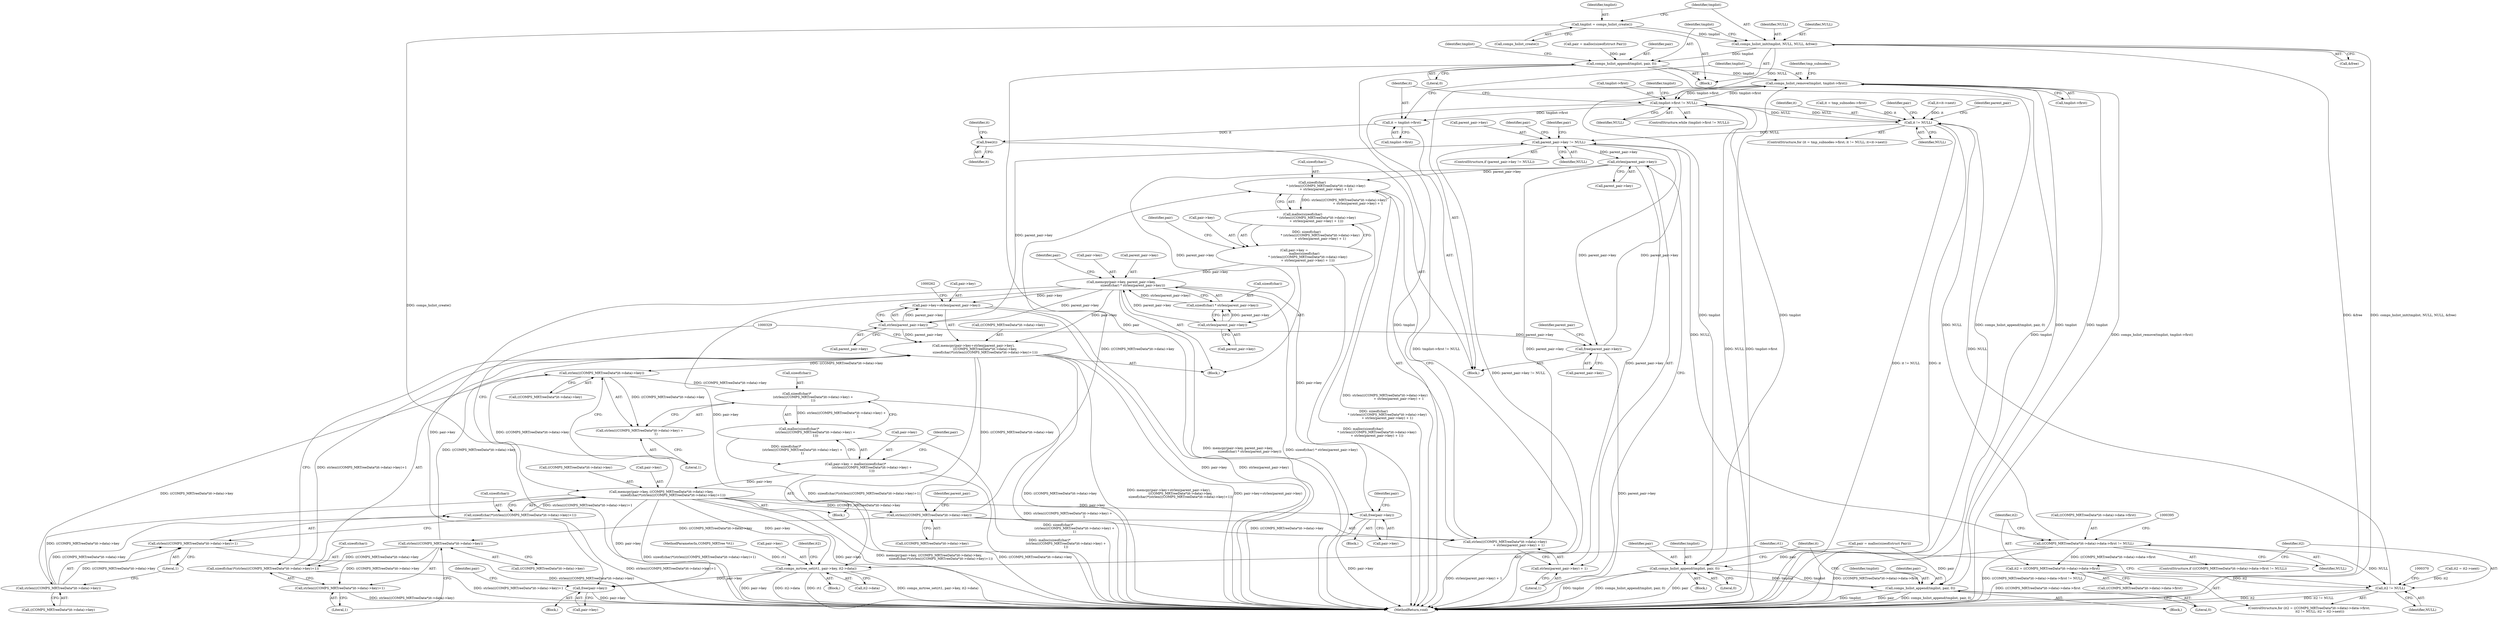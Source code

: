 digraph "0_libcomps_e3a5d056633677959ad924a51758876d415e7046@API" {
"1000128" [label="(Call,tmplist = comps_hslist_create())"];
"1000131" [label="(Call,comps_hslist_init(tmplist, NULL, NULL, &free))"];
"1000137" [label="(Call,comps_hslist_append(tmplist, pair, 0))"];
"1000153" [label="(Call,comps_hslist_remove(tmplist, tmplist->first))"];
"1000142" [label="(Call,tmplist->first != NULL)"];
"1000148" [label="(Call,it = tmplist->first)"];
"1000174" [label="(Call,free(it))"];
"1000182" [label="(Call,it != NULL)"];
"1000208" [label="(Call,parent_pair->key != NULL)"];
"1000232" [label="(Call,strlen(parent_pair->key))"];
"1000219" [label="(Call,sizeof(char)\n                           * (strlen(((COMPS_MRTreeData*)it->data)->key)\n                           + strlen(parent_pair->key) + 1))"];
"1000218" [label="(Call,malloc(sizeof(char)\n                           * (strlen(((COMPS_MRTreeData*)it->data)->key)\n                           + strlen(parent_pair->key) + 1)))"];
"1000214" [label="(Call,pair->key =\n                    malloc(sizeof(char)\n                           * (strlen(((COMPS_MRTreeData*)it->data)->key)\n                           + strlen(parent_pair->key) + 1)))"];
"1000237" [label="(Call,memcpy(pair->key, parent_pair->key,\n                       sizeof(char) * strlen(parent_pair->key)))"];
"1000251" [label="(Call,memcpy(pair->key+strlen(parent_pair->key),\n                       ((COMPS_MRTreeData*)it->data)->key,\n                       sizeof(char)*(strlen(((COMPS_MRTreeData*)it->data)->key)+1)))"];
"1000223" [label="(Call,strlen(((COMPS_MRTreeData*)it->data)->key))"];
"1000222" [label="(Call,strlen(((COMPS_MRTreeData*)it->data)->key)\n                           + strlen(parent_pair->key) + 1)"];
"1000271" [label="(Call,strlen(((COMPS_MRTreeData*)it->data)->key))"];
"1000267" [label="(Call,sizeof(char)*(strlen(((COMPS_MRTreeData*)it->data)->key)+1))"];
"1000270" [label="(Call,strlen(((COMPS_MRTreeData*)it->data)->key)+1)"];
"1000291" [label="(Call,strlen(((COMPS_MRTreeData*)it->data)->key))"];
"1000287" [label="(Call,sizeof(char)*\n                                (strlen(((COMPS_MRTreeData*)it->data)->key) +\n                                1))"];
"1000286" [label="(Call,malloc(sizeof(char)*\n                                (strlen(((COMPS_MRTreeData*)it->data)->key) +\n                                1)))"];
"1000282" [label="(Call,pair->key = malloc(sizeof(char)*\n                                (strlen(((COMPS_MRTreeData*)it->data)->key) +\n                                1)))"];
"1000300" [label="(Call,memcpy(pair->key, ((COMPS_MRTreeData*)it->data)->key,\n                       sizeof(char)*(strlen(((COMPS_MRTreeData*)it->data)->key)+1)))"];
"1000358" [label="(Call,comps_mrtree_set(rt1, pair->key, it2->data))"];
"1000383" [label="(Call,free(pair->key))"];
"1000408" [label="(Call,free(pair->key))"];
"1000290" [label="(Call,strlen(((COMPS_MRTreeData*)it->data)->key) +\n                                1)"];
"1000315" [label="(Call,strlen(((COMPS_MRTreeData*)it->data)->key))"];
"1000311" [label="(Call,sizeof(char)*(strlen(((COMPS_MRTreeData*)it->data)->key)+1))"];
"1000314" [label="(Call,strlen(((COMPS_MRTreeData*)it->data)->key)+1)"];
"1000252" [label="(Call,pair->key+strlen(parent_pair->key))"];
"1000256" [label="(Call,strlen(parent_pair->key))"];
"1000414" [label="(Call,free(parent_pair->key))"];
"1000231" [label="(Call,strlen(parent_pair->key) + 1)"];
"1000247" [label="(Call,strlen(parent_pair->key))"];
"1000244" [label="(Call,sizeof(char) * strlen(parent_pair->key))"];
"1000325" [label="(Call,((COMPS_MRTreeData*)it->data)->data->first != NULL)"];
"1000338" [label="(Call,it2 = ((COMPS_MRTreeData*)it->data)->data->first)"];
"1000349" [label="(Call,it2 != NULL)"];
"1000377" [label="(Call,comps_hslist_append(tmplist, pair, 0))"];
"1000402" [label="(Call,comps_hslist_append(tmplist, pair, 0))"];
"1000335" [label="(Identifier,NULL)"];
"1000257" [label="(Call,parent_pair->key)"];
"1000191" [label="(Call,pair = malloc(sizeof(struct Pair)))"];
"1000149" [label="(Identifier,it)"];
"1000284" [label="(Identifier,pair)"];
"1000153" [label="(Call,comps_hslist_remove(tmplist, tmplist->first))"];
"1000409" [label="(Call,pair->key)"];
"1000176" [label="(ControlStructure,for (it = tmp_subnodes->first; it != NULL; it=it->next))"];
"1000316" [label="(Call,((COMPS_MRTreeData*)it->data)->key)"];
"1000323" [label="(Literal,1)"];
"1000146" [label="(Identifier,NULL)"];
"1000337" [label="(ControlStructure,for (it2 = ((COMPS_MRTreeData*)it->data)->data->first;\n                     it2 != NULL; it2 = it2->next))"];
"1000304" [label="(Call,((COMPS_MRTreeData*)it->data)->key)"];
"1000144" [label="(Identifier,tmplist)"];
"1000150" [label="(Call,tmplist->first)"];
"1000384" [label="(Call,pair->key)"];
"1000419" [label="(Identifier,parent_pair)"];
"1000248" [label="(Call,parent_pair->key)"];
"1000154" [label="(Identifier,tmplist)"];
"1000350" [label="(Identifier,it2)"];
"1000340" [label="(Call,((COMPS_MRTreeData*)it->data)->data->first)"];
"1000147" [label="(Block,)"];
"1000256" [label="(Call,strlen(parent_pair->key))"];
"1000299" [label="(Literal,1)"];
"1000237" [label="(Call,memcpy(pair->key, parent_pair->key,\n                       sizeof(char) * strlen(parent_pair->key)))"];
"1000378" [label="(Identifier,tmplist)"];
"1000132" [label="(Identifier,tmplist)"];
"1000380" [label="(Literal,0)"];
"1000133" [label="(Identifier,NULL)"];
"1000139" [label="(Identifier,pair)"];
"1000213" [label="(Block,)"];
"1000137" [label="(Call,comps_hslist_append(tmplist, pair, 0))"];
"1000358" [label="(Call,comps_mrtree_set(rt1, pair->key, it2->data))"];
"1000238" [label="(Call,pair->key)"];
"1000388" [label="(Identifier,pair)"];
"1000311" [label="(Call,sizeof(char)*(strlen(((COMPS_MRTreeData*)it->data)->key)+1))"];
"1000159" [label="(Identifier,tmp_subnodes)"];
"1000239" [label="(Identifier,pair)"];
"1000183" [label="(Identifier,it)"];
"1000141" [label="(ControlStructure,while (tmplist->first != NULL))"];
"1000244" [label="(Call,sizeof(char) * strlen(parent_pair->key))"];
"1000270" [label="(Call,strlen(((COMPS_MRTreeData*)it->data)->key)+1)"];
"1000251" [label="(Call,memcpy(pair->key+strlen(parent_pair->key),\n                       ((COMPS_MRTreeData*)it->data)->key,\n                       sizeof(char)*(strlen(((COMPS_MRTreeData*)it->data)->key)+1)))"];
"1000291" [label="(Call,strlen(((COMPS_MRTreeData*)it->data)->key))"];
"1000315" [label="(Call,strlen(((COMPS_MRTreeData*)it->data)->key))"];
"1000414" [label="(Call,free(parent_pair->key))"];
"1000216" [label="(Identifier,pair)"];
"1000219" [label="(Call,sizeof(char)\n                           * (strlen(((COMPS_MRTreeData*)it->data)->key)\n                           + strlen(parent_pair->key) + 1))"];
"1000376" [label="(Block,)"];
"1000314" [label="(Call,strlen(((COMPS_MRTreeData*)it->data)->key)+1)"];
"1000177" [label="(Call,it = tmp_subnodes->first)"];
"1000224" [label="(Call,((COMPS_MRTreeData*)it->data)->key)"];
"1000267" [label="(Call,sizeof(char)*(strlen(((COMPS_MRTreeData*)it->data)->key)+1))"];
"1000404" [label="(Identifier,pair)"];
"1000422" [label="(Identifier,tmplist)"];
"1000407" [label="(Block,)"];
"1000402" [label="(Call,comps_hslist_append(tmplist, pair, 0))"];
"1000207" [label="(ControlStructure,if (parent_pair->key != NULL))"];
"1000382" [label="(Block,)"];
"1000415" [label="(Call,parent_pair->key)"];
"1000423" [label="(MethodReturn,void)"];
"1000192" [label="(Identifier,pair)"];
"1000185" [label="(Call,it=it->next)"];
"1000408" [label="(Call,free(pair->key))"];
"1000325" [label="(Call,((COMPS_MRTreeData*)it->data)->data->first != NULL)"];
"1000403" [label="(Identifier,tmplist)"];
"1000416" [label="(Identifier,parent_pair)"];
"1000283" [label="(Call,pair->key)"];
"1000338" [label="(Call,it2 = ((COMPS_MRTreeData*)it->data)->data->first)"];
"1000352" [label="(Call,it2 = it2->next)"];
"1000208" [label="(Call,parent_pair->key != NULL)"];
"1000215" [label="(Call,pair->key)"];
"1000290" [label="(Call,strlen(((COMPS_MRTreeData*)it->data)->key) +\n                                1)"];
"1000175" [label="(Identifier,it)"];
"1000247" [label="(Call,strlen(parent_pair->key))"];
"1000174" [label="(Call,free(it))"];
"1000212" [label="(Identifier,NULL)"];
"1000302" [label="(Identifier,pair)"];
"1000253" [label="(Call,pair->key)"];
"1000234" [label="(Identifier,parent_pair)"];
"1000182" [label="(Call,it != NULL)"];
"1000223" [label="(Call,strlen(((COMPS_MRTreeData*)it->data)->key))"];
"1000218" [label="(Call,malloc(sizeof(char)\n                           * (strlen(((COMPS_MRTreeData*)it->data)->key)\n                           + strlen(parent_pair->key) + 1)))"];
"1000339" [label="(Identifier,it2)"];
"1000351" [label="(Identifier,NULL)"];
"1000279" [label="(Literal,1)"];
"1000214" [label="(Call,pair->key =\n                    malloc(sizeof(char)\n                           * (strlen(((COMPS_MRTreeData*)it->data)->key)\n                           + strlen(parent_pair->key) + 1)))"];
"1000312" [label="(Call,sizeof(char))"];
"1000241" [label="(Call,parent_pair->key)"];
"1000383" [label="(Call,free(pair->key))"];
"1000129" [label="(Identifier,tmplist)"];
"1000281" [label="(Block,)"];
"1000401" [label="(Block,)"];
"1000405" [label="(Literal,0)"];
"1000260" [label="(Call,((COMPS_MRTreeData*)it->data)->key)"];
"1000148" [label="(Call,it = tmplist->first)"];
"1000184" [label="(Identifier,NULL)"];
"1000231" [label="(Call,strlen(parent_pair->key) + 1)"];
"1000142" [label="(Call,tmplist->first != NULL)"];
"1000288" [label="(Call,sizeof(char))"];
"1000233" [label="(Call,parent_pair->key)"];
"1000301" [label="(Call,pair->key)"];
"1000143" [label="(Call,tmplist->first)"];
"1000360" [label="(Call,pair->key)"];
"1000282" [label="(Call,pair->key = malloc(sizeof(char)*\n                                (strlen(((COMPS_MRTreeData*)it->data)->key) +\n                                1)))"];
"1000349" [label="(Call,it2 != NULL)"];
"1000128" [label="(Call,tmplist = comps_hslist_create())"];
"1000268" [label="(Call,sizeof(char))"];
"1000186" [label="(Identifier,it)"];
"1000105" [label="(Block,)"];
"1000135" [label="(Call,&free)"];
"1000232" [label="(Call,strlen(parent_pair->key))"];
"1000359" [label="(Identifier,rt1)"];
"1000138" [label="(Identifier,tmplist)"];
"1000155" [label="(Call,tmplist->first)"];
"1000254" [label="(Identifier,pair)"];
"1000286" [label="(Call,malloc(sizeof(char)*\n                                (strlen(((COMPS_MRTreeData*)it->data)->key) +\n                                1)))"];
"1000357" [label="(Block,)"];
"1000413" [label="(Identifier,pair)"];
"1000245" [label="(Call,sizeof(char))"];
"1000236" [label="(Literal,1)"];
"1000272" [label="(Call,((COMPS_MRTreeData*)it->data)->key)"];
"1000271" [label="(Call,strlen(((COMPS_MRTreeData*)it->data)->key))"];
"1000300" [label="(Call,memcpy(pair->key, ((COMPS_MRTreeData*)it->data)->key,\n                       sizeof(char)*(strlen(((COMPS_MRTreeData*)it->data)->key)+1)))"];
"1000353" [label="(Identifier,it2)"];
"1000220" [label="(Call,sizeof(char))"];
"1000287" [label="(Call,sizeof(char)*\n                                (strlen(((COMPS_MRTreeData*)it->data)->key) +\n                                1))"];
"1000209" [label="(Call,parent_pair->key)"];
"1000363" [label="(Call,it2->data)"];
"1000292" [label="(Call,((COMPS_MRTreeData*)it->data)->key)"];
"1000103" [label="(MethodParameterIn,COMPS_MRTree *rt1)"];
"1000377" [label="(Call,comps_hslist_append(tmplist, pair, 0))"];
"1000178" [label="(Identifier,it)"];
"1000252" [label="(Call,pair->key+strlen(parent_pair->key))"];
"1000324" [label="(ControlStructure,if (((COMPS_MRTreeData*)it->data)->data->first != NULL))"];
"1000130" [label="(Call,comps_hslist_create())"];
"1000140" [label="(Literal,0)"];
"1000134" [label="(Identifier,NULL)"];
"1000379" [label="(Identifier,pair)"];
"1000111" [label="(Call,pair = malloc(sizeof(struct Pair)))"];
"1000222" [label="(Call,strlen(((COMPS_MRTreeData*)it->data)->key)\n                           + strlen(parent_pair->key) + 1)"];
"1000131" [label="(Call,comps_hslist_init(tmplist, NULL, NULL, &free))"];
"1000326" [label="(Call,((COMPS_MRTreeData*)it->data)->data->first)"];
"1000128" -> "1000105"  [label="AST: "];
"1000128" -> "1000130"  [label="CFG: "];
"1000129" -> "1000128"  [label="AST: "];
"1000130" -> "1000128"  [label="AST: "];
"1000132" -> "1000128"  [label="CFG: "];
"1000128" -> "1000423"  [label="DDG: comps_hslist_create()"];
"1000128" -> "1000131"  [label="DDG: tmplist"];
"1000131" -> "1000105"  [label="AST: "];
"1000131" -> "1000135"  [label="CFG: "];
"1000132" -> "1000131"  [label="AST: "];
"1000133" -> "1000131"  [label="AST: "];
"1000134" -> "1000131"  [label="AST: "];
"1000135" -> "1000131"  [label="AST: "];
"1000138" -> "1000131"  [label="CFG: "];
"1000131" -> "1000423"  [label="DDG: &free"];
"1000131" -> "1000423"  [label="DDG: comps_hslist_init(tmplist, NULL, NULL, &free)"];
"1000131" -> "1000137"  [label="DDG: tmplist"];
"1000131" -> "1000142"  [label="DDG: NULL"];
"1000137" -> "1000105"  [label="AST: "];
"1000137" -> "1000140"  [label="CFG: "];
"1000138" -> "1000137"  [label="AST: "];
"1000139" -> "1000137"  [label="AST: "];
"1000140" -> "1000137"  [label="AST: "];
"1000144" -> "1000137"  [label="CFG: "];
"1000137" -> "1000423"  [label="DDG: pair"];
"1000137" -> "1000423"  [label="DDG: tmplist"];
"1000137" -> "1000423"  [label="DDG: comps_hslist_append(tmplist, pair, 0)"];
"1000111" -> "1000137"  [label="DDG: pair"];
"1000137" -> "1000153"  [label="DDG: tmplist"];
"1000153" -> "1000147"  [label="AST: "];
"1000153" -> "1000155"  [label="CFG: "];
"1000154" -> "1000153"  [label="AST: "];
"1000155" -> "1000153"  [label="AST: "];
"1000159" -> "1000153"  [label="CFG: "];
"1000153" -> "1000423"  [label="DDG: tmplist"];
"1000153" -> "1000423"  [label="DDG: comps_hslist_remove(tmplist, tmplist->first)"];
"1000153" -> "1000142"  [label="DDG: tmplist->first"];
"1000402" -> "1000153"  [label="DDG: tmplist"];
"1000377" -> "1000153"  [label="DDG: tmplist"];
"1000142" -> "1000153"  [label="DDG: tmplist->first"];
"1000153" -> "1000377"  [label="DDG: tmplist"];
"1000153" -> "1000402"  [label="DDG: tmplist"];
"1000142" -> "1000141"  [label="AST: "];
"1000142" -> "1000146"  [label="CFG: "];
"1000143" -> "1000142"  [label="AST: "];
"1000146" -> "1000142"  [label="AST: "];
"1000149" -> "1000142"  [label="CFG: "];
"1000422" -> "1000142"  [label="CFG: "];
"1000142" -> "1000423"  [label="DDG: tmplist->first != NULL"];
"1000142" -> "1000423"  [label="DDG: tmplist->first"];
"1000142" -> "1000423"  [label="DDG: NULL"];
"1000182" -> "1000142"  [label="DDG: NULL"];
"1000142" -> "1000148"  [label="DDG: tmplist->first"];
"1000142" -> "1000182"  [label="DDG: NULL"];
"1000148" -> "1000147"  [label="AST: "];
"1000148" -> "1000150"  [label="CFG: "];
"1000149" -> "1000148"  [label="AST: "];
"1000150" -> "1000148"  [label="AST: "];
"1000154" -> "1000148"  [label="CFG: "];
"1000148" -> "1000174"  [label="DDG: it"];
"1000174" -> "1000147"  [label="AST: "];
"1000174" -> "1000175"  [label="CFG: "];
"1000175" -> "1000174"  [label="AST: "];
"1000178" -> "1000174"  [label="CFG: "];
"1000182" -> "1000176"  [label="AST: "];
"1000182" -> "1000184"  [label="CFG: "];
"1000183" -> "1000182"  [label="AST: "];
"1000184" -> "1000182"  [label="AST: "];
"1000192" -> "1000182"  [label="CFG: "];
"1000416" -> "1000182"  [label="CFG: "];
"1000182" -> "1000423"  [label="DDG: it != NULL"];
"1000182" -> "1000423"  [label="DDG: it"];
"1000177" -> "1000182"  [label="DDG: it"];
"1000185" -> "1000182"  [label="DDG: it"];
"1000349" -> "1000182"  [label="DDG: NULL"];
"1000325" -> "1000182"  [label="DDG: NULL"];
"1000182" -> "1000208"  [label="DDG: NULL"];
"1000208" -> "1000207"  [label="AST: "];
"1000208" -> "1000212"  [label="CFG: "];
"1000209" -> "1000208"  [label="AST: "];
"1000212" -> "1000208"  [label="AST: "];
"1000216" -> "1000208"  [label="CFG: "];
"1000284" -> "1000208"  [label="CFG: "];
"1000208" -> "1000423"  [label="DDG: parent_pair->key != NULL"];
"1000414" -> "1000208"  [label="DDG: parent_pair->key"];
"1000256" -> "1000208"  [label="DDG: parent_pair->key"];
"1000208" -> "1000232"  [label="DDG: parent_pair->key"];
"1000208" -> "1000325"  [label="DDG: NULL"];
"1000208" -> "1000414"  [label="DDG: parent_pair->key"];
"1000232" -> "1000231"  [label="AST: "];
"1000232" -> "1000233"  [label="CFG: "];
"1000233" -> "1000232"  [label="AST: "];
"1000236" -> "1000232"  [label="CFG: "];
"1000232" -> "1000219"  [label="DDG: parent_pair->key"];
"1000232" -> "1000222"  [label="DDG: parent_pair->key"];
"1000232" -> "1000231"  [label="DDG: parent_pair->key"];
"1000232" -> "1000247"  [label="DDG: parent_pair->key"];
"1000219" -> "1000218"  [label="AST: "];
"1000219" -> "1000222"  [label="CFG: "];
"1000220" -> "1000219"  [label="AST: "];
"1000222" -> "1000219"  [label="AST: "];
"1000218" -> "1000219"  [label="CFG: "];
"1000219" -> "1000423"  [label="DDG: strlen(((COMPS_MRTreeData*)it->data)->key)\n                           + strlen(parent_pair->key) + 1"];
"1000219" -> "1000218"  [label="DDG: strlen(((COMPS_MRTreeData*)it->data)->key)\n                           + strlen(parent_pair->key) + 1"];
"1000223" -> "1000219"  [label="DDG: ((COMPS_MRTreeData*)it->data)->key"];
"1000218" -> "1000214"  [label="AST: "];
"1000214" -> "1000218"  [label="CFG: "];
"1000218" -> "1000423"  [label="DDG: sizeof(char)\n                           * (strlen(((COMPS_MRTreeData*)it->data)->key)\n                           + strlen(parent_pair->key) + 1)"];
"1000218" -> "1000214"  [label="DDG: sizeof(char)\n                           * (strlen(((COMPS_MRTreeData*)it->data)->key)\n                           + strlen(parent_pair->key) + 1)"];
"1000214" -> "1000213"  [label="AST: "];
"1000215" -> "1000214"  [label="AST: "];
"1000239" -> "1000214"  [label="CFG: "];
"1000214" -> "1000423"  [label="DDG: malloc(sizeof(char)\n                           * (strlen(((COMPS_MRTreeData*)it->data)->key)\n                           + strlen(parent_pair->key) + 1))"];
"1000214" -> "1000237"  [label="DDG: pair->key"];
"1000237" -> "1000213"  [label="AST: "];
"1000237" -> "1000244"  [label="CFG: "];
"1000238" -> "1000237"  [label="AST: "];
"1000241" -> "1000237"  [label="AST: "];
"1000244" -> "1000237"  [label="AST: "];
"1000254" -> "1000237"  [label="CFG: "];
"1000237" -> "1000423"  [label="DDG: memcpy(pair->key, parent_pair->key,\n                       sizeof(char) * strlen(parent_pair->key))"];
"1000237" -> "1000423"  [label="DDG: sizeof(char) * strlen(parent_pair->key)"];
"1000247" -> "1000237"  [label="DDG: parent_pair->key"];
"1000244" -> "1000237"  [label="DDG: strlen(parent_pair->key)"];
"1000237" -> "1000251"  [label="DDG: pair->key"];
"1000237" -> "1000252"  [label="DDG: pair->key"];
"1000237" -> "1000256"  [label="DDG: parent_pair->key"];
"1000237" -> "1000358"  [label="DDG: pair->key"];
"1000237" -> "1000383"  [label="DDG: pair->key"];
"1000237" -> "1000408"  [label="DDG: pair->key"];
"1000251" -> "1000213"  [label="AST: "];
"1000251" -> "1000267"  [label="CFG: "];
"1000252" -> "1000251"  [label="AST: "];
"1000260" -> "1000251"  [label="AST: "];
"1000267" -> "1000251"  [label="AST: "];
"1000329" -> "1000251"  [label="CFG: "];
"1000251" -> "1000423"  [label="DDG: ((COMPS_MRTreeData*)it->data)->key"];
"1000251" -> "1000423"  [label="DDG: memcpy(pair->key+strlen(parent_pair->key),\n                       ((COMPS_MRTreeData*)it->data)->key,\n                       sizeof(char)*(strlen(((COMPS_MRTreeData*)it->data)->key)+1))"];
"1000251" -> "1000423"  [label="DDG: pair->key+strlen(parent_pair->key)"];
"1000251" -> "1000423"  [label="DDG: sizeof(char)*(strlen(((COMPS_MRTreeData*)it->data)->key)+1)"];
"1000251" -> "1000223"  [label="DDG: ((COMPS_MRTreeData*)it->data)->key"];
"1000256" -> "1000251"  [label="DDG: parent_pair->key"];
"1000271" -> "1000251"  [label="DDG: ((COMPS_MRTreeData*)it->data)->key"];
"1000267" -> "1000251"  [label="DDG: strlen(((COMPS_MRTreeData*)it->data)->key)+1"];
"1000251" -> "1000291"  [label="DDG: ((COMPS_MRTreeData*)it->data)->key"];
"1000223" -> "1000222"  [label="AST: "];
"1000223" -> "1000224"  [label="CFG: "];
"1000224" -> "1000223"  [label="AST: "];
"1000234" -> "1000223"  [label="CFG: "];
"1000223" -> "1000222"  [label="DDG: ((COMPS_MRTreeData*)it->data)->key"];
"1000300" -> "1000223"  [label="DDG: ((COMPS_MRTreeData*)it->data)->key"];
"1000223" -> "1000271"  [label="DDG: ((COMPS_MRTreeData*)it->data)->key"];
"1000222" -> "1000231"  [label="CFG: "];
"1000231" -> "1000222"  [label="AST: "];
"1000222" -> "1000423"  [label="DDG: strlen(parent_pair->key) + 1"];
"1000271" -> "1000270"  [label="AST: "];
"1000271" -> "1000272"  [label="CFG: "];
"1000272" -> "1000271"  [label="AST: "];
"1000279" -> "1000271"  [label="CFG: "];
"1000271" -> "1000267"  [label="DDG: ((COMPS_MRTreeData*)it->data)->key"];
"1000271" -> "1000270"  [label="DDG: ((COMPS_MRTreeData*)it->data)->key"];
"1000267" -> "1000270"  [label="CFG: "];
"1000268" -> "1000267"  [label="AST: "];
"1000270" -> "1000267"  [label="AST: "];
"1000267" -> "1000423"  [label="DDG: strlen(((COMPS_MRTreeData*)it->data)->key)+1"];
"1000270" -> "1000279"  [label="CFG: "];
"1000279" -> "1000270"  [label="AST: "];
"1000270" -> "1000423"  [label="DDG: strlen(((COMPS_MRTreeData*)it->data)->key)"];
"1000291" -> "1000290"  [label="AST: "];
"1000291" -> "1000292"  [label="CFG: "];
"1000292" -> "1000291"  [label="AST: "];
"1000299" -> "1000291"  [label="CFG: "];
"1000291" -> "1000287"  [label="DDG: ((COMPS_MRTreeData*)it->data)->key"];
"1000291" -> "1000290"  [label="DDG: ((COMPS_MRTreeData*)it->data)->key"];
"1000300" -> "1000291"  [label="DDG: ((COMPS_MRTreeData*)it->data)->key"];
"1000291" -> "1000315"  [label="DDG: ((COMPS_MRTreeData*)it->data)->key"];
"1000287" -> "1000286"  [label="AST: "];
"1000287" -> "1000290"  [label="CFG: "];
"1000288" -> "1000287"  [label="AST: "];
"1000290" -> "1000287"  [label="AST: "];
"1000286" -> "1000287"  [label="CFG: "];
"1000287" -> "1000423"  [label="DDG: strlen(((COMPS_MRTreeData*)it->data)->key) +\n                                1"];
"1000287" -> "1000286"  [label="DDG: strlen(((COMPS_MRTreeData*)it->data)->key) +\n                                1"];
"1000286" -> "1000282"  [label="AST: "];
"1000282" -> "1000286"  [label="CFG: "];
"1000286" -> "1000423"  [label="DDG: sizeof(char)*\n                                (strlen(((COMPS_MRTreeData*)it->data)->key) +\n                                1)"];
"1000286" -> "1000282"  [label="DDG: sizeof(char)*\n                                (strlen(((COMPS_MRTreeData*)it->data)->key) +\n                                1)"];
"1000282" -> "1000281"  [label="AST: "];
"1000283" -> "1000282"  [label="AST: "];
"1000302" -> "1000282"  [label="CFG: "];
"1000282" -> "1000423"  [label="DDG: malloc(sizeof(char)*\n                                (strlen(((COMPS_MRTreeData*)it->data)->key) +\n                                1))"];
"1000282" -> "1000300"  [label="DDG: pair->key"];
"1000300" -> "1000281"  [label="AST: "];
"1000300" -> "1000311"  [label="CFG: "];
"1000301" -> "1000300"  [label="AST: "];
"1000304" -> "1000300"  [label="AST: "];
"1000311" -> "1000300"  [label="AST: "];
"1000329" -> "1000300"  [label="CFG: "];
"1000300" -> "1000423"  [label="DDG: ((COMPS_MRTreeData*)it->data)->key"];
"1000300" -> "1000423"  [label="DDG: sizeof(char)*(strlen(((COMPS_MRTreeData*)it->data)->key)+1)"];
"1000300" -> "1000423"  [label="DDG: pair->key"];
"1000300" -> "1000423"  [label="DDG: memcpy(pair->key, ((COMPS_MRTreeData*)it->data)->key,\n                       sizeof(char)*(strlen(((COMPS_MRTreeData*)it->data)->key)+1))"];
"1000315" -> "1000300"  [label="DDG: ((COMPS_MRTreeData*)it->data)->key"];
"1000311" -> "1000300"  [label="DDG: strlen(((COMPS_MRTreeData*)it->data)->key)+1"];
"1000300" -> "1000358"  [label="DDG: pair->key"];
"1000300" -> "1000383"  [label="DDG: pair->key"];
"1000300" -> "1000408"  [label="DDG: pair->key"];
"1000358" -> "1000357"  [label="AST: "];
"1000358" -> "1000363"  [label="CFG: "];
"1000359" -> "1000358"  [label="AST: "];
"1000360" -> "1000358"  [label="AST: "];
"1000363" -> "1000358"  [label="AST: "];
"1000353" -> "1000358"  [label="CFG: "];
"1000358" -> "1000423"  [label="DDG: comps_mrtree_set(rt1, pair->key, it2->data)"];
"1000358" -> "1000423"  [label="DDG: pair->key"];
"1000358" -> "1000423"  [label="DDG: it2->data"];
"1000358" -> "1000423"  [label="DDG: rt1"];
"1000103" -> "1000358"  [label="DDG: rt1"];
"1000358" -> "1000383"  [label="DDG: pair->key"];
"1000383" -> "1000382"  [label="AST: "];
"1000383" -> "1000384"  [label="CFG: "];
"1000384" -> "1000383"  [label="AST: "];
"1000388" -> "1000383"  [label="CFG: "];
"1000383" -> "1000423"  [label="DDG: pair->key"];
"1000408" -> "1000407"  [label="AST: "];
"1000408" -> "1000409"  [label="CFG: "];
"1000409" -> "1000408"  [label="AST: "];
"1000413" -> "1000408"  [label="CFG: "];
"1000408" -> "1000423"  [label="DDG: pair->key"];
"1000290" -> "1000299"  [label="CFG: "];
"1000299" -> "1000290"  [label="AST: "];
"1000315" -> "1000314"  [label="AST: "];
"1000315" -> "1000316"  [label="CFG: "];
"1000316" -> "1000315"  [label="AST: "];
"1000323" -> "1000315"  [label="CFG: "];
"1000315" -> "1000311"  [label="DDG: ((COMPS_MRTreeData*)it->data)->key"];
"1000315" -> "1000314"  [label="DDG: ((COMPS_MRTreeData*)it->data)->key"];
"1000311" -> "1000314"  [label="CFG: "];
"1000312" -> "1000311"  [label="AST: "];
"1000314" -> "1000311"  [label="AST: "];
"1000311" -> "1000423"  [label="DDG: strlen(((COMPS_MRTreeData*)it->data)->key)+1"];
"1000314" -> "1000323"  [label="CFG: "];
"1000323" -> "1000314"  [label="AST: "];
"1000314" -> "1000423"  [label="DDG: strlen(((COMPS_MRTreeData*)it->data)->key)"];
"1000252" -> "1000256"  [label="CFG: "];
"1000253" -> "1000252"  [label="AST: "];
"1000256" -> "1000252"  [label="AST: "];
"1000262" -> "1000252"  [label="CFG: "];
"1000252" -> "1000423"  [label="DDG: pair->key"];
"1000252" -> "1000423"  [label="DDG: strlen(parent_pair->key)"];
"1000256" -> "1000252"  [label="DDG: parent_pair->key"];
"1000256" -> "1000257"  [label="CFG: "];
"1000257" -> "1000256"  [label="AST: "];
"1000256" -> "1000414"  [label="DDG: parent_pair->key"];
"1000414" -> "1000147"  [label="AST: "];
"1000414" -> "1000415"  [label="CFG: "];
"1000415" -> "1000414"  [label="AST: "];
"1000419" -> "1000414"  [label="CFG: "];
"1000414" -> "1000423"  [label="DDG: parent_pair->key"];
"1000231" -> "1000236"  [label="CFG: "];
"1000236" -> "1000231"  [label="AST: "];
"1000247" -> "1000244"  [label="AST: "];
"1000247" -> "1000248"  [label="CFG: "];
"1000248" -> "1000247"  [label="AST: "];
"1000244" -> "1000247"  [label="CFG: "];
"1000247" -> "1000244"  [label="DDG: parent_pair->key"];
"1000245" -> "1000244"  [label="AST: "];
"1000325" -> "1000324"  [label="AST: "];
"1000325" -> "1000335"  [label="CFG: "];
"1000326" -> "1000325"  [label="AST: "];
"1000335" -> "1000325"  [label="AST: "];
"1000339" -> "1000325"  [label="CFG: "];
"1000395" -> "1000325"  [label="CFG: "];
"1000325" -> "1000423"  [label="DDG: ((COMPS_MRTreeData*)it->data)->data->first"];
"1000325" -> "1000423"  [label="DDG: ((COMPS_MRTreeData*)it->data)->data->first != NULL"];
"1000325" -> "1000338"  [label="DDG: ((COMPS_MRTreeData*)it->data)->data->first"];
"1000325" -> "1000349"  [label="DDG: NULL"];
"1000338" -> "1000337"  [label="AST: "];
"1000338" -> "1000340"  [label="CFG: "];
"1000339" -> "1000338"  [label="AST: "];
"1000340" -> "1000338"  [label="AST: "];
"1000350" -> "1000338"  [label="CFG: "];
"1000338" -> "1000423"  [label="DDG: ((COMPS_MRTreeData*)it->data)->data->first"];
"1000338" -> "1000349"  [label="DDG: it2"];
"1000349" -> "1000337"  [label="AST: "];
"1000349" -> "1000351"  [label="CFG: "];
"1000350" -> "1000349"  [label="AST: "];
"1000351" -> "1000349"  [label="AST: "];
"1000359" -> "1000349"  [label="CFG: "];
"1000370" -> "1000349"  [label="CFG: "];
"1000349" -> "1000423"  [label="DDG: it2 != NULL"];
"1000349" -> "1000423"  [label="DDG: it2"];
"1000352" -> "1000349"  [label="DDG: it2"];
"1000377" -> "1000376"  [label="AST: "];
"1000377" -> "1000380"  [label="CFG: "];
"1000378" -> "1000377"  [label="AST: "];
"1000379" -> "1000377"  [label="AST: "];
"1000380" -> "1000377"  [label="AST: "];
"1000186" -> "1000377"  [label="CFG: "];
"1000377" -> "1000423"  [label="DDG: comps_hslist_append(tmplist, pair, 0)"];
"1000377" -> "1000423"  [label="DDG: pair"];
"1000377" -> "1000423"  [label="DDG: tmplist"];
"1000402" -> "1000377"  [label="DDG: tmplist"];
"1000191" -> "1000377"  [label="DDG: pair"];
"1000377" -> "1000402"  [label="DDG: tmplist"];
"1000402" -> "1000401"  [label="AST: "];
"1000402" -> "1000405"  [label="CFG: "];
"1000403" -> "1000402"  [label="AST: "];
"1000404" -> "1000402"  [label="AST: "];
"1000405" -> "1000402"  [label="AST: "];
"1000186" -> "1000402"  [label="CFG: "];
"1000402" -> "1000423"  [label="DDG: pair"];
"1000402" -> "1000423"  [label="DDG: comps_hslist_append(tmplist, pair, 0)"];
"1000402" -> "1000423"  [label="DDG: tmplist"];
"1000191" -> "1000402"  [label="DDG: pair"];
}
